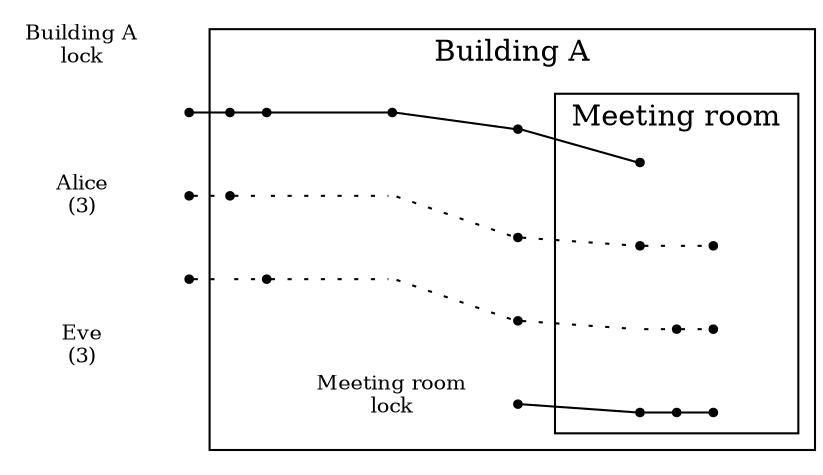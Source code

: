 digraph {
    rankdir=LR 
    ranksep="0.2"; nodesep="0.5"; splines="line"; edge [dir=none fontsize=10]; node [shape=point fontsize=10];
    
    "Building_A" [ shape=none label="Building A\nlock"];"0(Building_A)";"Building_A" -> "0(Building_A)" [style=invis]

	"Alice" [ shape=none label="Alice\n(3)"];"0(Building_A_Alice)" ;"Alice" -> "0(Building_A_Alice)" [style=invis]

    "Eve" [ shape=none label="Eve\n(3)"];"0(Building_A_Eve)" ;"Eve" -> "0(Building_A_Eve)" [style=invis]
	
{rank=same; edge[style=invis] "Building_A" -> "Alice" -> "Eve"};{rank=same; edge[style=invis] "0(Building_A)" -> "0(Building_A_Alice)" -> "0(Building_A_Eve)"}

    subgraph cluster_Building_A {
	    label="Building A"
    
        "0(Building_A)" -> "1(Building_A)"
        "0(Building_A_Alice)" -> "1(Building_A_Alice)" [style=dotted]
        "1(Building_A_Eve)" [style=invis]
        "0(Building_A_Eve)" -> "1(Building_A_Eve)" [style=dotted]
    {rank=same; edge[style=invis] "1(Building_A)" -> "1(Building_A_Alice)" -> "1(Building_A_Eve)"}

        "1(Building_A)" -> "2(Building_A)"
        "2(Building_A_Alice)" [style=invis]
		"1(Building_A_Alice)" -> "2(Building_A_Alice)" [style=dotted]
        "2(Building_A_Eve)" 
		"1(Building_A_Eve)" -> "2(Building_A_Eve)" [style=dotted]
    {rank=same; edge[style=invis] "2(Building_A)" -> "2(Building_A_Alice)" -> "2(Building_A_Eve)"}

        "2(Building_A)" -> "3(Building_A)"
       "3(Building_A_Alice)" [style=invis]
		"2(Building_A_Alice)" -> "3(Building_A_Alice)" [style=dotted]
        "3(Building_A_Eve)"  [style=invis]
		"2(Building_A_Eve)" -> "3(Building_A_Eve)" [style=dotted]
    {rank=same; edge[style=invis] "3(Building_A)" -> "3(Building_A_Alice)" -> "3(Building_A_Eve)"}

        "Building_A_Meeting_room" [shape=none label="Meeting room\nlock"];"Building_A_Meeting_room" -> "0(Building_A_Meeting_room)" [style=invis]

        "3(Building_A)" -> "4(Building_A)"
        
		"3(Building_A_Alice)" -> "0(Building_A_Meeting_room_Alice)" [style=dotted]

		"3(Building_A_Eve)" -> "0(Building_A_Meeting_room_Eve)" [style=dotted]

    {rank=same; edge[style=invis] "0(Building_A_Meeting_room)" -> "0(Building_A_Meeting_room_Alice)" -> "0(Building_A_Meeting_room_Eve)"}

        "4(Building_A)" -> "5(Building_A)"

        subgraph cluster_Building_A_Meeting_room {
            label="Meeting room"

            "0(Building_A_Meeting_room)" -> "1(Building_A_Meeting_room)"
            "0(Building_A_Meeting_room_Alice)" -> "1(Building_A_Meeting_room_Alice)" [style=dotted]
            "1(Building_A_Meeting_room_Eve)" [style=invis]
            "0(Building_A_Meeting_room_Eve)" -> "1(Building_A_Meeting_room_Eve)" [style=dotted]
        {rank=same; edge[style=invis] "5(Building_A)" -> "1(Building_A_Meeting_room)" -> "1(Building_A_Meeting_room_Alice)" -> "1(Building_A_Meeting_room_Eve)"}

            "1(Building_A_Meeting_room)" -> "2(Building_A_Meeting_room)"
            "2(Building_A_Meeting_room_Alice)" [style=invis]
            "1(Building_A_Meeting_room_Alice)" -> "2(Building_A_Meeting_room_Alice)" [style=dotted]
            "1(Building_A_Meeting_room_Eve)" -> "2(Building_A_Meeting_room_Eve)" [style=dotted]
        {rank=same; edge[style=invis] "2(Building_A_Meeting_room)" -> "2(Building_A_Meeting_room_Alice)" -> "2(Building_A_Meeting_room_Eve)"}

            "2(Building_A_Meeting_room)" -> "3(Building_A_Meeting_room)"
            "2(Building_A_Meeting_room_Alice)" -> "3(Building_A_Meeting_room_Alice)" [style=dotted]
            "2(Building_A_Meeting_room_Eve)" -> "3(Building_A_Meeting_room_Eve)" [style=dotted]
        {rank=same; edge[style=invis] "2(Building_A_Meeting_room)" -> "2(Building_A_Meeting_room_Alice)" -> "2(Building_A_Meeting_room_Eve)"}
        }

	}

}